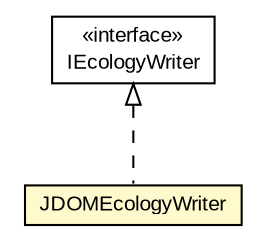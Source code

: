 #!/usr/local/bin/dot
#
# Class diagram 
# Generated by UMLGraph version R5_6-24-gf6e263 (http://www.umlgraph.org/)
#

digraph G {
	edge [fontname="arial",fontsize=10,labelfontname="arial",labelfontsize=10];
	node [fontname="arial",fontsize=10,shape=plaintext];
	nodesep=0.25;
	ranksep=0.5;
	// edu.arizona.biosemantics.semanticmarkup.markupelement.ecology.io.IEcologyWriter
	c92406 [label=<<table title="edu.arizona.biosemantics.semanticmarkup.markupelement.ecology.io.IEcologyWriter" border="0" cellborder="1" cellspacing="0" cellpadding="2" port="p" href="../IEcologyWriter.html">
		<tr><td><table border="0" cellspacing="0" cellpadding="1">
<tr><td align="center" balign="center"> &#171;interface&#187; </td></tr>
<tr><td align="center" balign="center"> IEcologyWriter </td></tr>
		</table></td></tr>
		</table>>, URL="../IEcologyWriter.html", fontname="arial", fontcolor="black", fontsize=10.0];
	// edu.arizona.biosemantics.semanticmarkup.markupelement.ecology.io.lib.JDOMEcologyWriter
	c92408 [label=<<table title="edu.arizona.biosemantics.semanticmarkup.markupelement.ecology.io.lib.JDOMEcologyWriter" border="0" cellborder="1" cellspacing="0" cellpadding="2" port="p" bgcolor="lemonChiffon" href="./JDOMEcologyWriter.html">
		<tr><td><table border="0" cellspacing="0" cellpadding="1">
<tr><td align="center" balign="center"> JDOMEcologyWriter </td></tr>
		</table></td></tr>
		</table>>, URL="./JDOMEcologyWriter.html", fontname="arial", fontcolor="black", fontsize=10.0];
	//edu.arizona.biosemantics.semanticmarkup.markupelement.ecology.io.lib.JDOMEcologyWriter implements edu.arizona.biosemantics.semanticmarkup.markupelement.ecology.io.IEcologyWriter
	c92406:p -> c92408:p [dir=back,arrowtail=empty,style=dashed];
}

